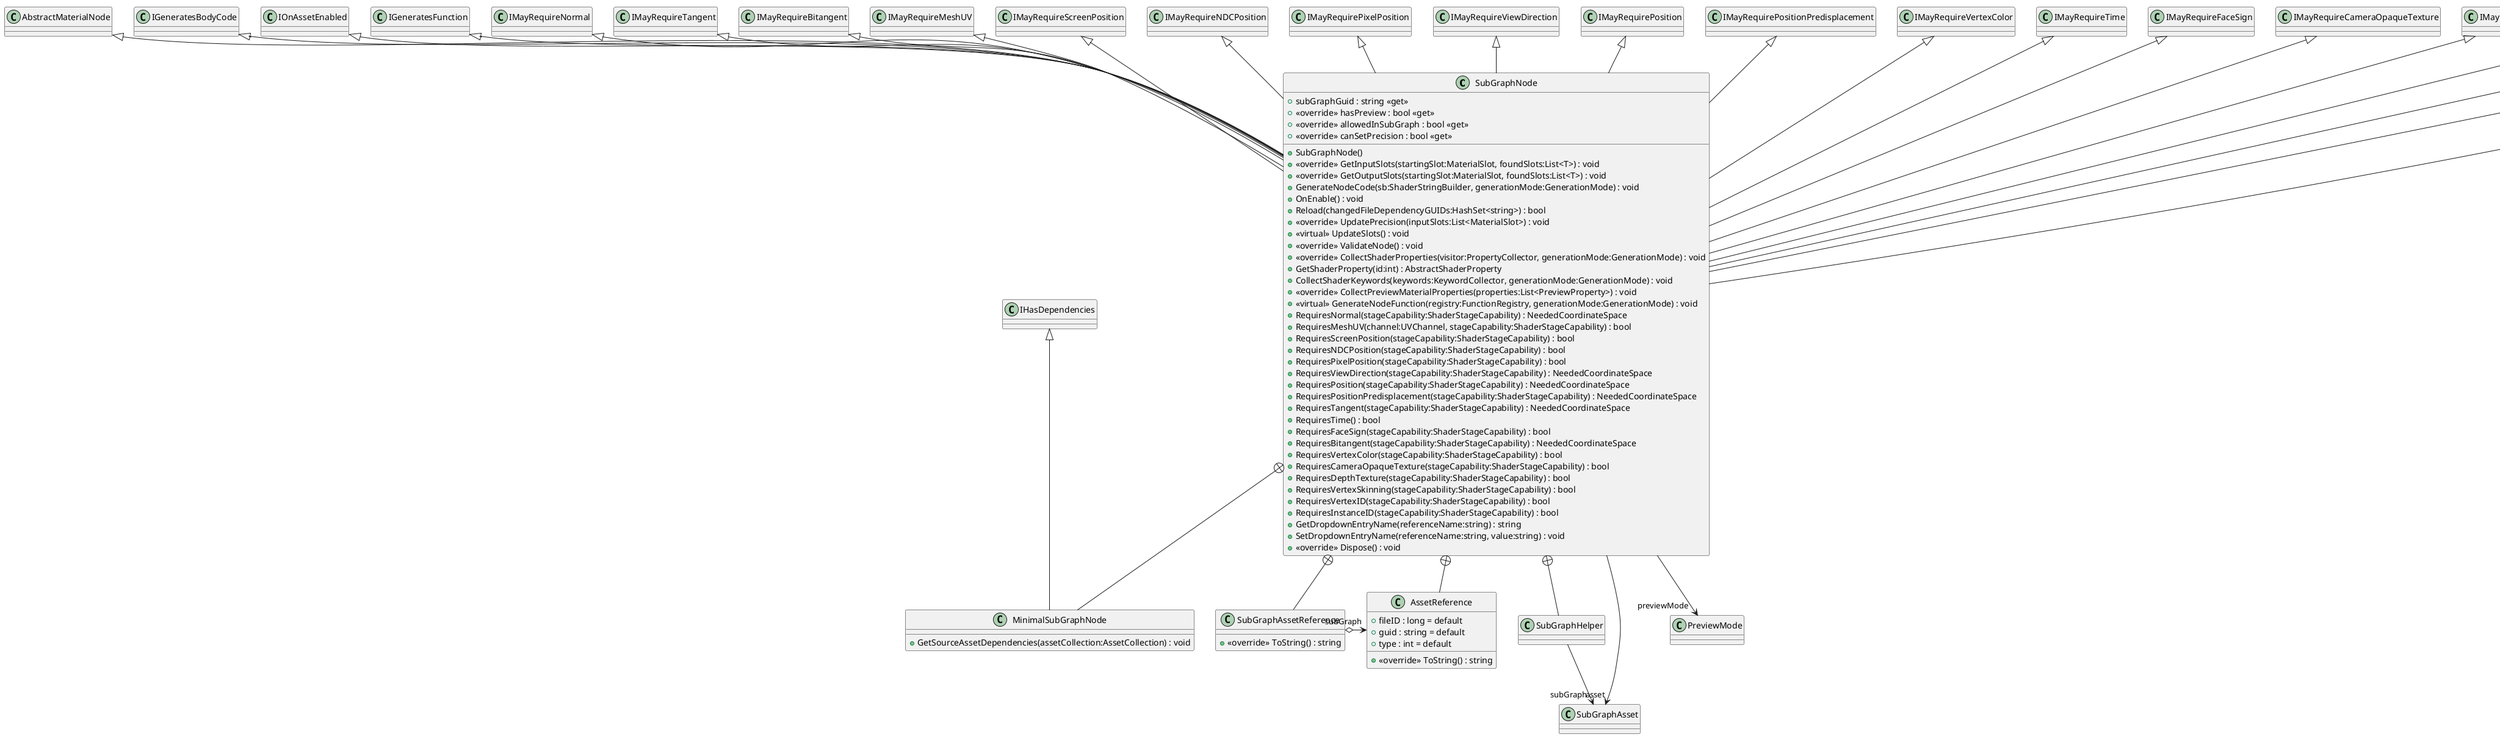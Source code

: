 @startuml
class SubGraphNode {
    + subGraphGuid : string <<get>>
    + <<override>> hasPreview : bool <<get>>
    + SubGraphNode()
    + <<override>> allowedInSubGraph : bool <<get>>
    + <<override>> canSetPrecision : bool <<get>>
    + <<override>> GetInputSlots(startingSlot:MaterialSlot, foundSlots:List<T>) : void
    + <<override>> GetOutputSlots(startingSlot:MaterialSlot, foundSlots:List<T>) : void
    + GenerateNodeCode(sb:ShaderStringBuilder, generationMode:GenerationMode) : void
    + OnEnable() : void
    + Reload(changedFileDependencyGUIDs:HashSet<string>) : bool
    + <<override>> UpdatePrecision(inputSlots:List<MaterialSlot>) : void
    + <<virtual>> UpdateSlots() : void
    + <<override>> ValidateNode() : void
    + <<override>> CollectShaderProperties(visitor:PropertyCollector, generationMode:GenerationMode) : void
    + GetShaderProperty(id:int) : AbstractShaderProperty
    + CollectShaderKeywords(keywords:KeywordCollector, generationMode:GenerationMode) : void
    + <<override>> CollectPreviewMaterialProperties(properties:List<PreviewProperty>) : void
    + <<virtual>> GenerateNodeFunction(registry:FunctionRegistry, generationMode:GenerationMode) : void
    + RequiresNormal(stageCapability:ShaderStageCapability) : NeededCoordinateSpace
    + RequiresMeshUV(channel:UVChannel, stageCapability:ShaderStageCapability) : bool
    + RequiresScreenPosition(stageCapability:ShaderStageCapability) : bool
    + RequiresNDCPosition(stageCapability:ShaderStageCapability) : bool
    + RequiresPixelPosition(stageCapability:ShaderStageCapability) : bool
    + RequiresViewDirection(stageCapability:ShaderStageCapability) : NeededCoordinateSpace
    + RequiresPosition(stageCapability:ShaderStageCapability) : NeededCoordinateSpace
    + RequiresPositionPredisplacement(stageCapability:ShaderStageCapability) : NeededCoordinateSpace
    + RequiresTangent(stageCapability:ShaderStageCapability) : NeededCoordinateSpace
    + RequiresTime() : bool
    + RequiresFaceSign(stageCapability:ShaderStageCapability) : bool
    + RequiresBitangent(stageCapability:ShaderStageCapability) : NeededCoordinateSpace
    + RequiresVertexColor(stageCapability:ShaderStageCapability) : bool
    + RequiresCameraOpaqueTexture(stageCapability:ShaderStageCapability) : bool
    + RequiresDepthTexture(stageCapability:ShaderStageCapability) : bool
    + RequiresVertexSkinning(stageCapability:ShaderStageCapability) : bool
    + RequiresVertexID(stageCapability:ShaderStageCapability) : bool
    + RequiresInstanceID(stageCapability:ShaderStageCapability) : bool
    + GetDropdownEntryName(referenceName:string) : string
    + SetDropdownEntryName(referenceName:string, value:string) : void
    + <<override>> Dispose() : void
}
class MinimalSubGraphNode {
    + GetSourceAssetDependencies(assetCollection:AssetCollection) : void
}
class SubGraphHelper {
}
class SubGraphAssetReference {
    + <<override>> ToString() : string
}
class AssetReference {
    + fileID : long = default
    + guid : string = default
    + type : int = default
    + <<override>> ToString() : string
}
AbstractMaterialNode <|-- SubGraphNode
IGeneratesBodyCode <|-- SubGraphNode
IOnAssetEnabled <|-- SubGraphNode
IGeneratesFunction <|-- SubGraphNode
IMayRequireNormal <|-- SubGraphNode
IMayRequireTangent <|-- SubGraphNode
IMayRequireBitangent <|-- SubGraphNode
IMayRequireMeshUV <|-- SubGraphNode
IMayRequireScreenPosition <|-- SubGraphNode
IMayRequireNDCPosition <|-- SubGraphNode
IMayRequirePixelPosition <|-- SubGraphNode
IMayRequireViewDirection <|-- SubGraphNode
IMayRequirePosition <|-- SubGraphNode
IMayRequirePositionPredisplacement <|-- SubGraphNode
IMayRequireVertexColor <|-- SubGraphNode
IMayRequireTime <|-- SubGraphNode
IMayRequireFaceSign <|-- SubGraphNode
IMayRequireCameraOpaqueTexture <|-- SubGraphNode
IMayRequireDepthTexture <|-- SubGraphNode
IMayRequireVertexSkinning <|-- SubGraphNode
IMayRequireVertexID <|-- SubGraphNode
IMayRequireInstanceID <|-- SubGraphNode
IDisposable <|-- SubGraphNode
SubGraphNode --> "asset" SubGraphAsset
SubGraphNode --> "previewMode" PreviewMode
SubGraphNode +-- MinimalSubGraphNode
IHasDependencies <|-- MinimalSubGraphNode
SubGraphNode +-- SubGraphHelper
SubGraphHelper --> "subGraph" SubGraphAsset
SubGraphNode +-- SubGraphAssetReference
SubGraphAssetReference o-> "subGraph" AssetReference
SubGraphNode +-- AssetReference
@enduml

